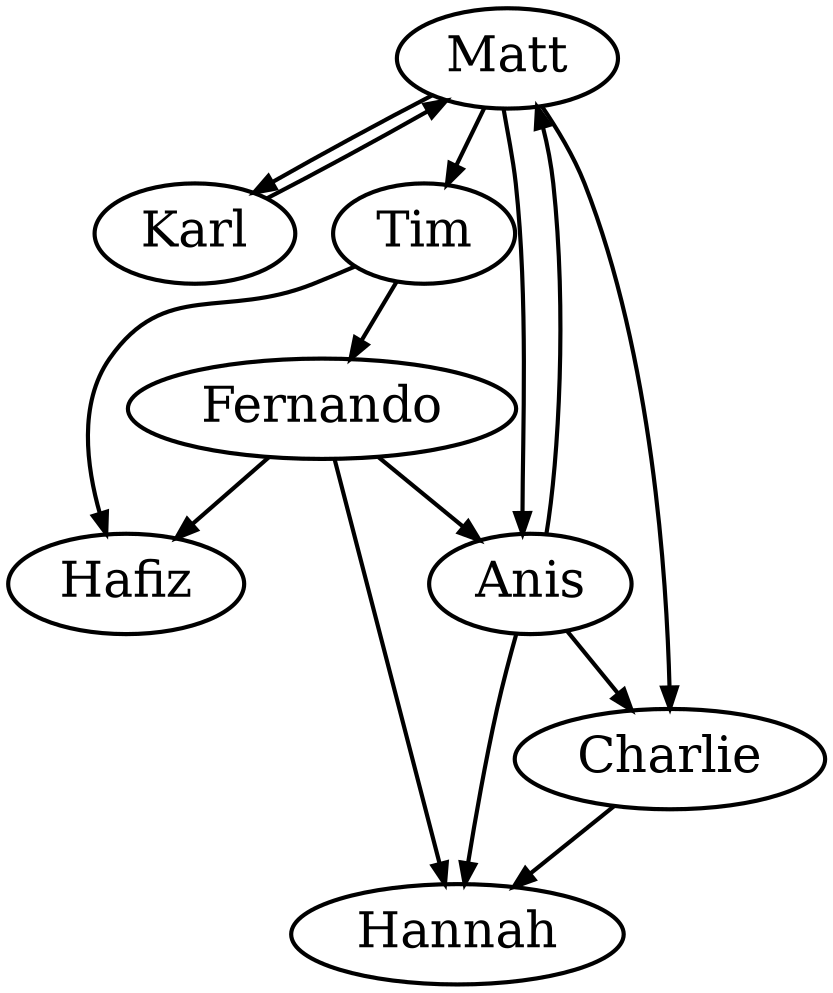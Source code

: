 digraph odd {
  edge [penwidth=2] node [penwidth=2, fontsize=24]
  Matt     [pos="527.681,-98.5215"]
  Hafiz    [pos="327.075,-15.4274"]
  Karl     [pos="610.776,-299.128"]
  Tim      [pos="126.468,-98.5215"]
  Anis     [pos="43.3738,-299.128"]
  Charlie  [pos="126.468,-499.735"]
  Fernando [pos="327.075,-582.829"]
  Hannah   [pos="527.681,-499.735"]

  Matt -> Tim
  Matt -> Anis
  Matt -> Charlie
  Tim -> Hafiz
  Tim -> Fernando
  Anis -> Matt
  Anis -> Charlie
  Anis -> Hannah
  Charlie -> Hannah
  Fernando -> Hafiz
  Fernando -> Anis
  Fernando -> Hannah
  Karl -> Matt -> Karl
}
 
